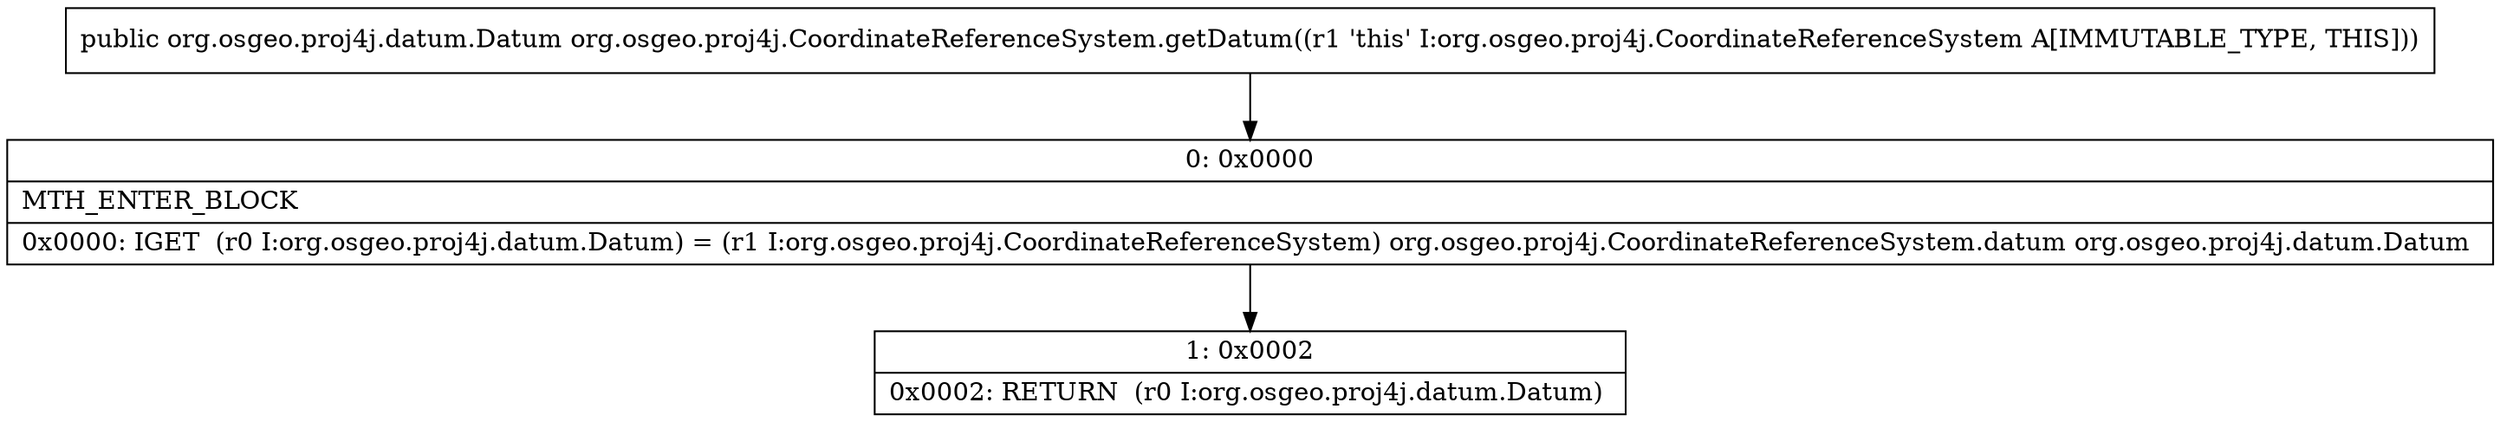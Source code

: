 digraph "CFG fororg.osgeo.proj4j.CoordinateReferenceSystem.getDatum()Lorg\/osgeo\/proj4j\/datum\/Datum;" {
Node_0 [shape=record,label="{0\:\ 0x0000|MTH_ENTER_BLOCK\l|0x0000: IGET  (r0 I:org.osgeo.proj4j.datum.Datum) = (r1 I:org.osgeo.proj4j.CoordinateReferenceSystem) org.osgeo.proj4j.CoordinateReferenceSystem.datum org.osgeo.proj4j.datum.Datum \l}"];
Node_1 [shape=record,label="{1\:\ 0x0002|0x0002: RETURN  (r0 I:org.osgeo.proj4j.datum.Datum) \l}"];
MethodNode[shape=record,label="{public org.osgeo.proj4j.datum.Datum org.osgeo.proj4j.CoordinateReferenceSystem.getDatum((r1 'this' I:org.osgeo.proj4j.CoordinateReferenceSystem A[IMMUTABLE_TYPE, THIS])) }"];
MethodNode -> Node_0;
Node_0 -> Node_1;
}

